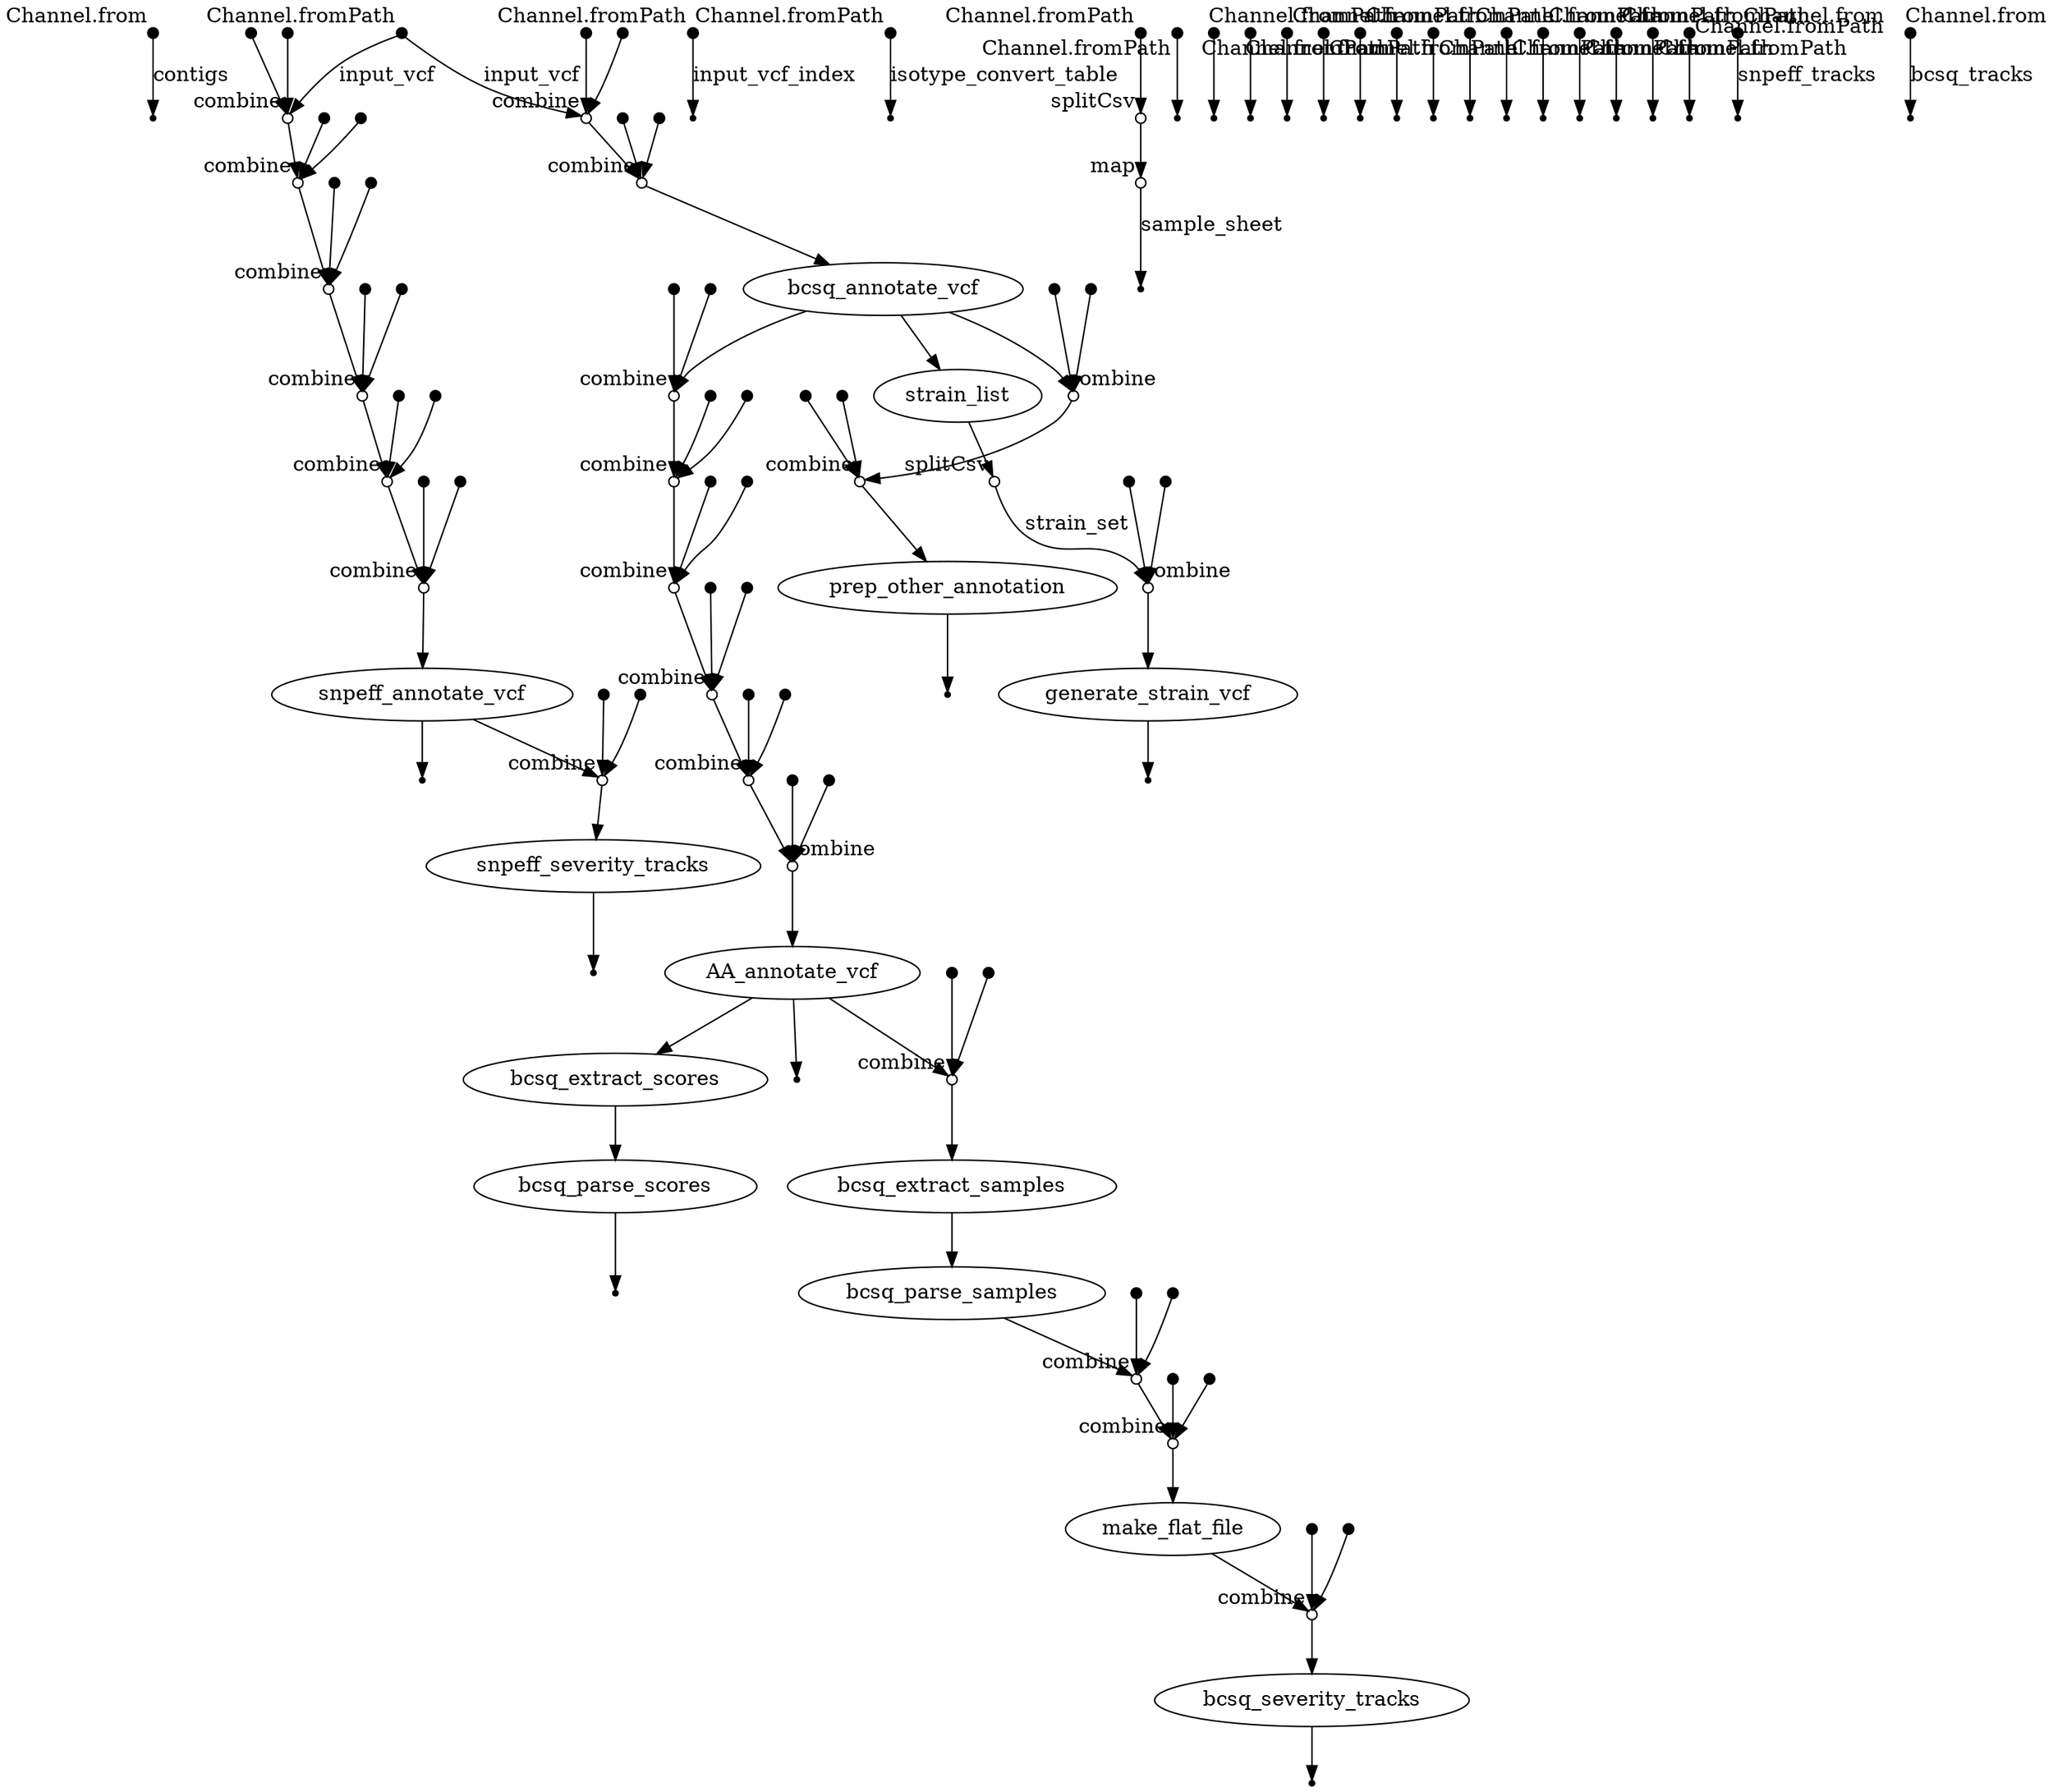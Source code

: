 digraph "20210831101256_dag" {
p0 [shape=point,label="",fixedsize=true,width=0.1,xlabel="Channel.from"];
p1 [shape=point];
p0 -> p1 [label="contigs"];

p2 [shape=point,label="",fixedsize=true,width=0.1,xlabel="Channel.fromPath"];
p13 [shape=circle,label="",fixedsize=true,width=0.1,xlabel="combine"];
p2 -> p13 [label="input_vcf"];

p3 [shape=point,label="",fixedsize=true,width=0.1,xlabel="Channel.fromPath"];
p4 [shape=point];
p3 -> p4 [label="input_vcf_index"];

p5 [shape=point,label="",fixedsize=true,width=0.1,xlabel="Channel.fromPath"];
p6 [shape=point];
p5 -> p6 [label="isotype_convert_table"];

p7 [shape=point,label="",fixedsize=true,width=0.1,xlabel="Channel.fromPath"];
p8 [shape=circle,label="",fixedsize=true,width=0.1,xlabel="splitCsv"];
p7 -> p8;

p8 [shape=circle,label="",fixedsize=true,width=0.1,xlabel="splitCsv"];
p9 [shape=circle,label="",fixedsize=true,width=0.1,xlabel="map"];
p8 -> p9;

p9 [shape=circle,label="",fixedsize=true,width=0.1,xlabel="map"];
p10 [shape=point];
p9 -> p10 [label="sample_sheet"];

p11 [shape=point,label="",fixedsize=true,width=0.1];
p13 [shape=circle,label="",fixedsize=true,width=0.1,xlabel="combine"];
p11 -> p13;

p12 [shape=point,label="",fixedsize=true,width=0.1];
p13 [shape=circle,label="",fixedsize=true,width=0.1,xlabel="combine"];
p12 -> p13;

p13 [shape=circle,label="",fixedsize=true,width=0.1,xlabel="combine"];
p18 [shape=circle,label="",fixedsize=true,width=0.1,xlabel="combine"];
p13 -> p18;

p14 [shape=point,label="",fixedsize=true,width=0.1,xlabel="Channel.fromPath"];
p15 [shape=point];
p14 -> p15;

p16 [shape=point,label="",fixedsize=true,width=0.1];
p18 [shape=circle,label="",fixedsize=true,width=0.1,xlabel="combine"];
p16 -> p18;

p17 [shape=point,label="",fixedsize=true,width=0.1];
p18 [shape=circle,label="",fixedsize=true,width=0.1,xlabel="combine"];
p17 -> p18;

p18 [shape=circle,label="",fixedsize=true,width=0.1,xlabel="combine"];
p23 [shape=circle,label="",fixedsize=true,width=0.1,xlabel="combine"];
p18 -> p23;

p19 [shape=point,label="",fixedsize=true,width=0.1,xlabel="Channel.fromPath"];
p20 [shape=point];
p19 -> p20;

p21 [shape=point,label="",fixedsize=true,width=0.1];
p23 [shape=circle,label="",fixedsize=true,width=0.1,xlabel="combine"];
p21 -> p23;

p22 [shape=point,label="",fixedsize=true,width=0.1];
p23 [shape=circle,label="",fixedsize=true,width=0.1,xlabel="combine"];
p22 -> p23;

p23 [shape=circle,label="",fixedsize=true,width=0.1,xlabel="combine"];
p28 [shape=circle,label="",fixedsize=true,width=0.1,xlabel="combine"];
p23 -> p28;

p24 [shape=point,label="",fixedsize=true,width=0.1,xlabel="Channel.fromPath"];
p25 [shape=point];
p24 -> p25;

p26 [shape=point,label="",fixedsize=true,width=0.1];
p28 [shape=circle,label="",fixedsize=true,width=0.1,xlabel="combine"];
p26 -> p28;

p27 [shape=point,label="",fixedsize=true,width=0.1];
p28 [shape=circle,label="",fixedsize=true,width=0.1,xlabel="combine"];
p27 -> p28;

p28 [shape=circle,label="",fixedsize=true,width=0.1,xlabel="combine"];
p33 [shape=circle,label="",fixedsize=true,width=0.1,xlabel="combine"];
p28 -> p33;

p29 [shape=point,label="",fixedsize=true,width=0.1,xlabel="Channel.fromPath"];
p30 [shape=point];
p29 -> p30;

p31 [shape=point,label="",fixedsize=true,width=0.1];
p33 [shape=circle,label="",fixedsize=true,width=0.1,xlabel="combine"];
p31 -> p33;

p32 [shape=point,label="",fixedsize=true,width=0.1];
p33 [shape=circle,label="",fixedsize=true,width=0.1,xlabel="combine"];
p32 -> p33;

p33 [shape=circle,label="",fixedsize=true,width=0.1,xlabel="combine"];
p38 [shape=circle,label="",fixedsize=true,width=0.1,xlabel="combine"];
p33 -> p38;

p34 [shape=point,label="",fixedsize=true,width=0.1,xlabel="Channel.fromPath"];
p35 [shape=point];
p34 -> p35;

p36 [shape=point,label="",fixedsize=true,width=0.1];
p38 [shape=circle,label="",fixedsize=true,width=0.1,xlabel="combine"];
p36 -> p38;

p37 [shape=point,label="",fixedsize=true,width=0.1];
p38 [shape=circle,label="",fixedsize=true,width=0.1,xlabel="combine"];
p37 -> p38;

p38 [shape=circle,label="",fixedsize=true,width=0.1,xlabel="combine"];
p39 [label="snpeff_annotate_vcf"];
p38 -> p39;

p39 [label="snpeff_annotate_vcf"];
p124 [shape=circle,label="",fixedsize=true,width=0.1,xlabel="combine"];
p39 -> p124;

p39 [label="snpeff_annotate_vcf"];
p40 [shape=point];
p39 -> p40;

p41 [shape=point,label="",fixedsize=true,width=0.1];
p43 [shape=circle,label="",fixedsize=true,width=0.1,xlabel="combine"];
p41 -> p43;

p42 [shape=point,label="",fixedsize=true,width=0.1];
p43 [shape=circle,label="",fixedsize=true,width=0.1,xlabel="combine"];
p42 -> p43;

p2 [shape=point,label="",fixedsize=true,width=0.1,xlabel="Channel.fromPath"];
p43 [shape=circle,label="",fixedsize=true,width=0.1,xlabel="combine"];
p2 -> p43 [label="input_vcf"];

p43 [shape=circle,label="",fixedsize=true,width=0.1,xlabel="combine"];
p48 [shape=circle,label="",fixedsize=true,width=0.1,xlabel="combine"];
p43 -> p48;

p44 [shape=point,label="",fixedsize=true,width=0.1,xlabel="Channel.fromPath"];
p45 [shape=point];
p44 -> p45;

p46 [shape=point,label="",fixedsize=true,width=0.1];
p48 [shape=circle,label="",fixedsize=true,width=0.1,xlabel="combine"];
p46 -> p48;

p47 [shape=point,label="",fixedsize=true,width=0.1];
p48 [shape=circle,label="",fixedsize=true,width=0.1,xlabel="combine"];
p47 -> p48;

p48 [shape=circle,label="",fixedsize=true,width=0.1,xlabel="combine"];
p49 [label="bcsq_annotate_vcf"];
p48 -> p49;

p49 [label="bcsq_annotate_vcf"];
p64 [shape=circle,label="",fixedsize=true,width=0.1,xlabel="combine"];
p49 -> p64;

p49 [label="bcsq_annotate_vcf"];
p54 [shape=circle,label="",fixedsize=true,width=0.1,xlabel="combine"];
p49 -> p54;

p50 [shape=point,label="",fixedsize=true,width=0.1,xlabel="Channel.fromPath"];
p51 [shape=point];
p50 -> p51;

p52 [shape=point,label="",fixedsize=true,width=0.1];
p54 [shape=circle,label="",fixedsize=true,width=0.1,xlabel="combine"];
p52 -> p54;

p53 [shape=point,label="",fixedsize=true,width=0.1];
p54 [shape=circle,label="",fixedsize=true,width=0.1,xlabel="combine"];
p53 -> p54;

p54 [shape=circle,label="",fixedsize=true,width=0.1,xlabel="combine"];
p59 [shape=circle,label="",fixedsize=true,width=0.1,xlabel="combine"];
p54 -> p59;

p55 [shape=point,label="",fixedsize=true,width=0.1,xlabel="Channel.fromPath"];
p56 [shape=point];
p55 -> p56;

p57 [shape=point,label="",fixedsize=true,width=0.1];
p59 [shape=circle,label="",fixedsize=true,width=0.1,xlabel="combine"];
p57 -> p59;

p58 [shape=point,label="",fixedsize=true,width=0.1];
p59 [shape=circle,label="",fixedsize=true,width=0.1,xlabel="combine"];
p58 -> p59;

p59 [shape=circle,label="",fixedsize=true,width=0.1,xlabel="combine"];
p60 [label="prep_other_annotation"];
p59 -> p60;

p60 [label="prep_other_annotation"];
p61 [shape=point];
p60 -> p61;

p62 [shape=point,label="",fixedsize=true,width=0.1];
p64 [shape=circle,label="",fixedsize=true,width=0.1,xlabel="combine"];
p62 -> p64;

p63 [shape=point,label="",fixedsize=true,width=0.1];
p64 [shape=circle,label="",fixedsize=true,width=0.1,xlabel="combine"];
p63 -> p64;

p64 [shape=circle,label="",fixedsize=true,width=0.1,xlabel="combine"];
p69 [shape=circle,label="",fixedsize=true,width=0.1,xlabel="combine"];
p64 -> p69;

p65 [shape=point,label="",fixedsize=true,width=0.1,xlabel="Channel.fromPath"];
p66 [shape=point];
p65 -> p66;

p67 [shape=point,label="",fixedsize=true,width=0.1];
p69 [shape=circle,label="",fixedsize=true,width=0.1,xlabel="combine"];
p67 -> p69;

p68 [shape=point,label="",fixedsize=true,width=0.1];
p69 [shape=circle,label="",fixedsize=true,width=0.1,xlabel="combine"];
p68 -> p69;

p69 [shape=circle,label="",fixedsize=true,width=0.1,xlabel="combine"];
p74 [shape=circle,label="",fixedsize=true,width=0.1,xlabel="combine"];
p69 -> p74;

p70 [shape=point,label="",fixedsize=true,width=0.1,xlabel="Channel.fromPath"];
p71 [shape=point];
p70 -> p71;

p72 [shape=point,label="",fixedsize=true,width=0.1];
p74 [shape=circle,label="",fixedsize=true,width=0.1,xlabel="combine"];
p72 -> p74;

p73 [shape=point,label="",fixedsize=true,width=0.1];
p74 [shape=circle,label="",fixedsize=true,width=0.1,xlabel="combine"];
p73 -> p74;

p74 [shape=circle,label="",fixedsize=true,width=0.1,xlabel="combine"];
p79 [shape=circle,label="",fixedsize=true,width=0.1,xlabel="combine"];
p74 -> p79;

p75 [shape=point,label="",fixedsize=true,width=0.1,xlabel="Channel.fromPath"];
p76 [shape=point];
p75 -> p76;

p77 [shape=point,label="",fixedsize=true,width=0.1];
p79 [shape=circle,label="",fixedsize=true,width=0.1,xlabel="combine"];
p77 -> p79;

p78 [shape=point,label="",fixedsize=true,width=0.1];
p79 [shape=circle,label="",fixedsize=true,width=0.1,xlabel="combine"];
p78 -> p79;

p79 [shape=circle,label="",fixedsize=true,width=0.1,xlabel="combine"];
p84 [shape=circle,label="",fixedsize=true,width=0.1,xlabel="combine"];
p79 -> p84;

p80 [shape=point,label="",fixedsize=true,width=0.1,xlabel="Channel.fromPath"];
p81 [shape=point];
p80 -> p81;

p82 [shape=point,label="",fixedsize=true,width=0.1];
p84 [shape=circle,label="",fixedsize=true,width=0.1,xlabel="combine"];
p82 -> p84;

p83 [shape=point,label="",fixedsize=true,width=0.1];
p84 [shape=circle,label="",fixedsize=true,width=0.1,xlabel="combine"];
p83 -> p84;

p84 [shape=circle,label="",fixedsize=true,width=0.1,xlabel="combine"];
p89 [shape=circle,label="",fixedsize=true,width=0.1,xlabel="combine"];
p84 -> p89;

p85 [shape=point,label="",fixedsize=true,width=0.1,xlabel="Channel.fromPath"];
p86 [shape=point];
p85 -> p86;

p87 [shape=point,label="",fixedsize=true,width=0.1];
p89 [shape=circle,label="",fixedsize=true,width=0.1,xlabel="combine"];
p87 -> p89;

p88 [shape=point,label="",fixedsize=true,width=0.1];
p89 [shape=circle,label="",fixedsize=true,width=0.1,xlabel="combine"];
p88 -> p89;

p89 [shape=circle,label="",fixedsize=true,width=0.1,xlabel="combine"];
p90 [label="AA_annotate_vcf"];
p89 -> p90;

p90 [label="AA_annotate_vcf"];
p92 [label="bcsq_extract_scores"];
p90 -> p92;

p90 [label="AA_annotate_vcf"];
p91 [shape=point];
p90 -> p91;

p92 [label="bcsq_extract_scores"];
p93 [label="bcsq_parse_scores"];
p92 -> p93;

p93 [label="bcsq_parse_scores"];
p94 [shape=point];
p93 -> p94;

p95 [shape=point,label="",fixedsize=true,width=0.1,xlabel="Channel.fromPath"];
p96 [shape=point];
p95 -> p96;

p90 [label="AA_annotate_vcf"];
p99 [shape=circle,label="",fixedsize=true,width=0.1,xlabel="combine"];
p90 -> p99;

p97 [shape=point,label="",fixedsize=true,width=0.1];
p99 [shape=circle,label="",fixedsize=true,width=0.1,xlabel="combine"];
p97 -> p99;

p98 [shape=point,label="",fixedsize=true,width=0.1];
p99 [shape=circle,label="",fixedsize=true,width=0.1,xlabel="combine"];
p98 -> p99;

p99 [shape=circle,label="",fixedsize=true,width=0.1,xlabel="combine"];
p100 [label="bcsq_extract_samples"];
p99 -> p100;

p100 [label="bcsq_extract_samples"];
p101 [label="bcsq_parse_samples"];
p100 -> p101;

p101 [label="bcsq_parse_samples"];
p104 [shape=circle,label="",fixedsize=true,width=0.1,xlabel="combine"];
p101 -> p104;

p102 [shape=point,label="",fixedsize=true,width=0.1];
p104 [shape=circle,label="",fixedsize=true,width=0.1,xlabel="combine"];
p102 -> p104;

p103 [shape=point,label="",fixedsize=true,width=0.1];
p104 [shape=circle,label="",fixedsize=true,width=0.1,xlabel="combine"];
p103 -> p104;

p104 [shape=circle,label="",fixedsize=true,width=0.1,xlabel="combine"];
p109 [shape=circle,label="",fixedsize=true,width=0.1,xlabel="combine"];
p104 -> p109;

p105 [shape=point,label="",fixedsize=true,width=0.1,xlabel="Channel.fromPath"];
p106 [shape=point];
p105 -> p106;

p107 [shape=point,label="",fixedsize=true,width=0.1];
p109 [shape=circle,label="",fixedsize=true,width=0.1,xlabel="combine"];
p107 -> p109;

p108 [shape=point,label="",fixedsize=true,width=0.1];
p109 [shape=circle,label="",fixedsize=true,width=0.1,xlabel="combine"];
p108 -> p109;

p109 [shape=circle,label="",fixedsize=true,width=0.1,xlabel="combine"];
p110 [label="make_flat_file"];
p109 -> p110;

p110 [label="make_flat_file"];
p129 [shape=circle,label="",fixedsize=true,width=0.1,xlabel="combine"];
p110 -> p129;

p49 [label="bcsq_annotate_vcf"];
p111 [label="strain_list"];
p49 -> p111;

p111 [label="strain_list"];
p112 [shape=circle,label="",fixedsize=true,width=0.1,xlabel="splitCsv"];
p111 -> p112;

p112 [shape=circle,label="",fixedsize=true,width=0.1,xlabel="splitCsv"];
p115 [shape=circle,label="",fixedsize=true,width=0.1,xlabel="combine"];
p112 -> p115 [label="strain_set"];

p113 [shape=point,label="",fixedsize=true,width=0.1];
p115 [shape=circle,label="",fixedsize=true,width=0.1,xlabel="combine"];
p113 -> p115;

p114 [shape=point,label="",fixedsize=true,width=0.1];
p115 [shape=circle,label="",fixedsize=true,width=0.1,xlabel="combine"];
p114 -> p115;

p115 [shape=circle,label="",fixedsize=true,width=0.1,xlabel="combine"];
p116 [label="generate_strain_vcf"];
p115 -> p116;

p116 [label="generate_strain_vcf"];
p117 [shape=point];
p116 -> p117;

p118 [shape=point,label="",fixedsize=true,width=0.1,xlabel="Channel.from"];
p119 [shape=point];
p118 -> p119 [label="snpeff_tracks"];

p120 [shape=point,label="",fixedsize=true,width=0.1,xlabel="Channel.from"];
p121 [shape=point];
p120 -> p121 [label="bcsq_tracks"];

p122 [shape=point,label="",fixedsize=true,width=0.1];
p124 [shape=circle,label="",fixedsize=true,width=0.1,xlabel="combine"];
p122 -> p124;

p123 [shape=point,label="",fixedsize=true,width=0.1];
p124 [shape=circle,label="",fixedsize=true,width=0.1,xlabel="combine"];
p123 -> p124;

p124 [shape=circle,label="",fixedsize=true,width=0.1,xlabel="combine"];
p125 [label="snpeff_severity_tracks"];
p124 -> p125;

p125 [label="snpeff_severity_tracks"];
p126 [shape=point];
p125 -> p126;

p127 [shape=point,label="",fixedsize=true,width=0.1];
p129 [shape=circle,label="",fixedsize=true,width=0.1,xlabel="combine"];
p127 -> p129;

p128 [shape=point,label="",fixedsize=true,width=0.1];
p129 [shape=circle,label="",fixedsize=true,width=0.1,xlabel="combine"];
p128 -> p129;

p129 [shape=circle,label="",fixedsize=true,width=0.1,xlabel="combine"];
p130 [label="bcsq_severity_tracks"];
p129 -> p130;

p130 [label="bcsq_severity_tracks"];
p131 [shape=point];
p130 -> p131;

}
